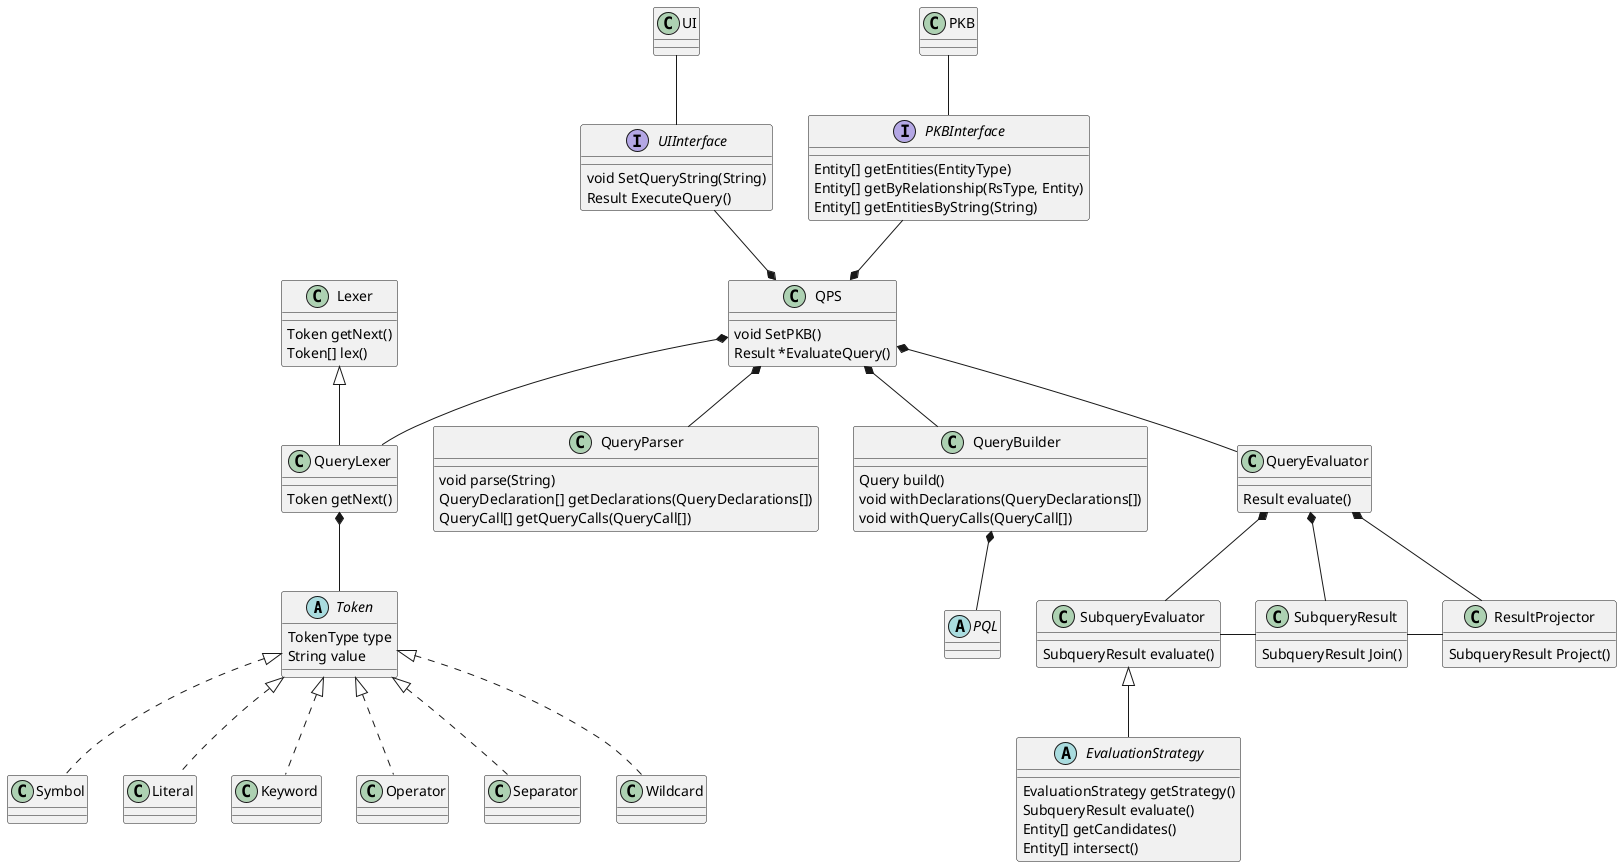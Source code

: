 @startuml

abstract class  "Token" {
    TokenType type
    String value
}

class Symbol
class Literal
class Keyword
class Operator
class Separator
class Wildcard

abstract class  "PQL" {
}

abstract class "EvaluationStrategy" {
    EvaluationStrategy getStrategy()
    SubqueryResult evaluate()
    Entity[] getCandidates()
    Entity[] intersect()
}

interface UIInterface {
    void SetQueryString(String)
    Result ExecuteQuery()
}

interface PKBInterface {
    Entity[] getEntities(EntityType)
    Entity[] getByRelationship(RsType, Entity)
    Entity[] getEntitiesByString(String)
}

class QPS {
    void SetPKB()
	Result *EvaluateQuery()
}

class QueryParser {

	void parse(String)
	QueryDeclaration[] getDeclarations(QueryDeclarations[])
	QueryCall[] getQueryCalls(QueryCall[])
}

class QueryBuilder {
	Query build()
	void withDeclarations(QueryDeclarations[])
	void withQueryCalls(QueryCall[])
}

class Lexer {
	Token getNext()
    Token[] lex()
}

class QueryLexer {
	Token getNext()
}

class QueryEvaluator {
	Result evaluate()
}

class SubqueryEvaluator {
	SubqueryResult evaluate()
}

class SubqueryResult {
	SubqueryResult Join()
}

class ResultProjector {
    SubqueryResult Project()
}

Token <|.down. Symbol
Token <|.down. Literal
Token <|.down. Keyword
Token <|.down. Operator
Token <|.down. Separator
Token <|.down. Wildcard


UI -down- UIInterface
PKB -down- PKBInterface

QPS *-up- UIInterface
QPS *-up- PKBInterface
QPS *-down- QueryLexer
QPS *-down- QueryParser
QPS *-down- QueryEvaluator
QPS *-down- QueryBuilder

Lexer <|-down- QueryLexer

QueryLexer *-down- Token

QueryBuilder *-down- PQL

QueryEvaluator *-down- SubqueryEvaluator
QueryEvaluator *-down- SubqueryResult
QueryEvaluator *-down- ResultProjector

SubqueryEvaluator <|-down- EvaluationStrategy
SubqueryEvaluator -right- SubqueryResult
SubqueryResult -right- ResultProjector
@enduml